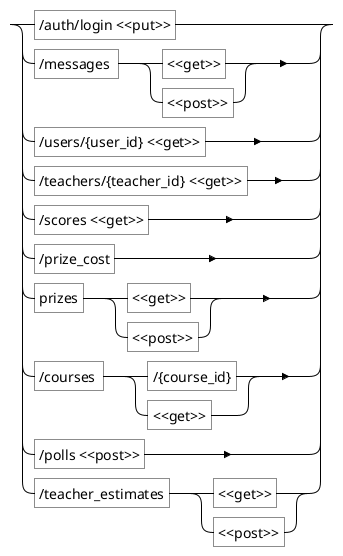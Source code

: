 @startregex
/auth/login (<<put>>)|/messages (<<get>>|<<post>>)|/users/\{user_id\} <<get>>|/teachers/\{teacher_id\} <<get>>|/scores <<get>>|/prize_cost|prizes(<<get>>|<<post>>)|/courses (/\{course_id\}|<<get>>)|/polls <<post>>|/teacher_estimates(<<get>>|<<post>>)
@endregex